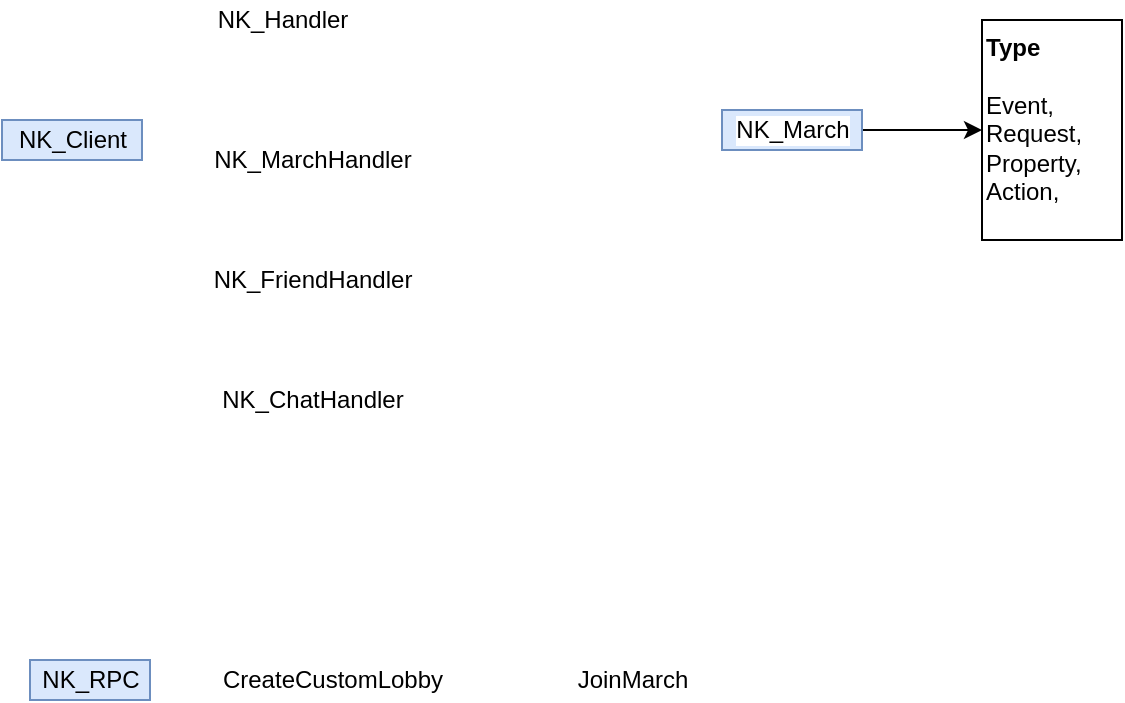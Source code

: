 <mxfile version="15.6.6" type="github">
  <diagram id="pz58QnjkYRKvhONoNbWY" name="Page-1">
    <mxGraphModel dx="1422" dy="762" grid="1" gridSize="10" guides="1" tooltips="1" connect="1" arrows="1" fold="1" page="1" pageScale="1" pageWidth="827" pageHeight="1169" math="0" shadow="0">
      <root>
        <mxCell id="0" />
        <mxCell id="1" parent="0" />
        <mxCell id="VP20XHgP-1vDWSUO4OWi-1" value="NK_Client&lt;br&gt;" style="text;html=1;align=center;verticalAlign=middle;resizable=0;points=[];autosize=1;strokeColor=#6c8ebf;fillColor=#dae8fc;fontColor=default;" parent="1" vertex="1">
          <mxGeometry x="20" y="80" width="70" height="20" as="geometry" />
        </mxCell>
        <mxCell id="VP20XHgP-1vDWSUO4OWi-2" value="NK_RPC&lt;br&gt;" style="text;html=1;align=center;verticalAlign=middle;resizable=0;points=[];autosize=1;strokeColor=#6c8ebf;fillColor=#dae8fc;fontColor=default;" parent="1" vertex="1">
          <mxGeometry x="34" y="350" width="60" height="20" as="geometry" />
        </mxCell>
        <mxCell id="cGnGXIdkcvNhIn-hiFDO-20" value="" style="edgeStyle=orthogonalEdgeStyle;rounded=0;orthogonalLoop=1;jettySize=auto;html=1;fontColor=default;strokeColor=default;labelBackgroundColor=default;" edge="1" parent="1" source="VP20XHgP-1vDWSUO4OWi-3" target="cGnGXIdkcvNhIn-hiFDO-19">
          <mxGeometry relative="1" as="geometry" />
        </mxCell>
        <mxCell id="VP20XHgP-1vDWSUO4OWi-3" value="NK_March" style="text;html=1;align=center;verticalAlign=middle;resizable=0;points=[];autosize=1;strokeColor=#6c8ebf;fillColor=#dae8fc;labelBackgroundColor=default;fontColor=default;" parent="1" vertex="1">
          <mxGeometry x="380" y="75" width="70" height="20" as="geometry" />
        </mxCell>
        <mxCell id="cGnGXIdkcvNhIn-hiFDO-2" value="NK_Handler" style="text;html=1;align=center;verticalAlign=middle;resizable=0;points=[];autosize=1;strokeColor=none;fillColor=none;fontColor=default;" vertex="1" parent="1">
          <mxGeometry x="120" y="20" width="80" height="20" as="geometry" />
        </mxCell>
        <mxCell id="cGnGXIdkcvNhIn-hiFDO-5" value="NK_MarchHandler" style="text;html=1;align=center;verticalAlign=middle;resizable=0;points=[];autosize=1;strokeColor=none;fillColor=none;fontColor=default;" vertex="1" parent="1">
          <mxGeometry x="120" y="90" width="110" height="20" as="geometry" />
        </mxCell>
        <mxCell id="cGnGXIdkcvNhIn-hiFDO-7" value="NK_FriendHandler" style="text;html=1;align=center;verticalAlign=middle;resizable=0;points=[];autosize=1;strokeColor=none;fillColor=none;fontColor=default;" vertex="1" parent="1">
          <mxGeometry x="120" y="150" width="110" height="20" as="geometry" />
        </mxCell>
        <mxCell id="cGnGXIdkcvNhIn-hiFDO-11" value="CreateCustomLobby" style="text;html=1;align=center;verticalAlign=middle;resizable=0;points=[];autosize=1;strokeColor=none;fillColor=none;fontColor=default;" vertex="1" parent="1">
          <mxGeometry x="120" y="350" width="130" height="20" as="geometry" />
        </mxCell>
        <mxCell id="cGnGXIdkcvNhIn-hiFDO-16" value="JoinMarch&lt;br&gt;" style="text;html=1;align=center;verticalAlign=middle;resizable=0;points=[];autosize=1;strokeColor=none;fillColor=none;fontColor=default;" vertex="1" parent="1">
          <mxGeometry x="300" y="350" width="70" height="20" as="geometry" />
        </mxCell>
        <mxCell id="cGnGXIdkcvNhIn-hiFDO-17" value="NK_ChatHandler" style="text;html=1;align=center;verticalAlign=middle;resizable=0;points=[];autosize=1;strokeColor=none;fillColor=none;fontColor=default;" vertex="1" parent="1">
          <mxGeometry x="120" y="210" width="110" height="20" as="geometry" />
        </mxCell>
        <mxCell id="cGnGXIdkcvNhIn-hiFDO-19" value="&lt;b&gt;Type&amp;nbsp;&lt;/b&gt;&lt;br&gt;&lt;br&gt;Event,&lt;br&gt;    Request,&lt;br&gt;    Property,&lt;br&gt;    Action," style="text;whiteSpace=wrap;html=1;fontColor=default;strokeColor=default;labelBackgroundColor=default;" vertex="1" parent="1">
          <mxGeometry x="510" y="30" width="70" height="110" as="geometry" />
        </mxCell>
      </root>
    </mxGraphModel>
  </diagram>
</mxfile>
